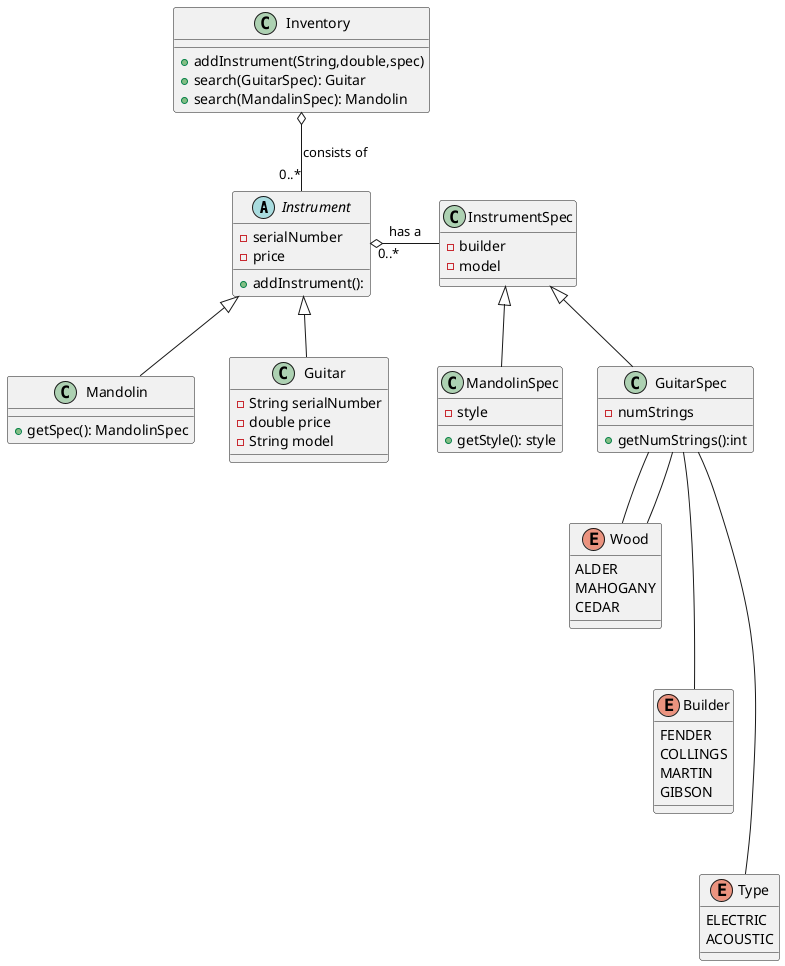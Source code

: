 @startuml
'https://plantuml.com/class-diagram


abstract class Instrument{
-serialNumber
-price

+addInstrument():
}

class Mandolin extends Instrument{
+getSpec(): MandolinSpec
}

class InstrumentSpec {
-builder
-model
}

class Guitar extends Instrument{
-String serialNumber
-double price
-String model
}

class MandolinSpec extends InstrumentSpec{
-style

+getStyle(): style
}


class GuitarSpec extends InstrumentSpec{
-numStrings
+getNumStrings():int
}
class Inventory{
+addInstrument(String,double,spec)
+search(GuitarSpec): Guitar
+search(MandalinSpec): Mandolin

}


enum Wood {
ALDER
MAHOGANY
CEDAR
}
enum Type {
ELECTRIC
ACOUSTIC
}
enum Builder {
FENDER
COLLINGS
MARTIN
GIBSON
}
GuitarSpec -- Builder
GuitarSpec -- Type
GuitarSpec -- Wood

Inventory o-- "0..*" Instrument : consists of

Wood --[Hidden] Builder
Builder --[Hidden] Type
GuitarSpec --  Wood

Instrument "0..*" o- InstrumentSpec :has a


@enduml
